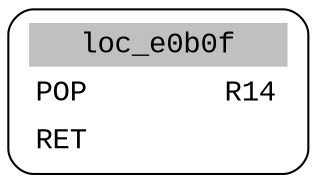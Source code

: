 digraph asm_graph {
1941 [
shape="Mrecord" fontname="Courier New"label =<<table border="0" cellborder="0" cellpadding="3"><tr><td align="center" colspan="2" bgcolor="grey">loc_e0b0f</td></tr><tr><td align="left">POP        R14</td></tr><tr><td align="left">RET        </td></tr></table>> ];
}